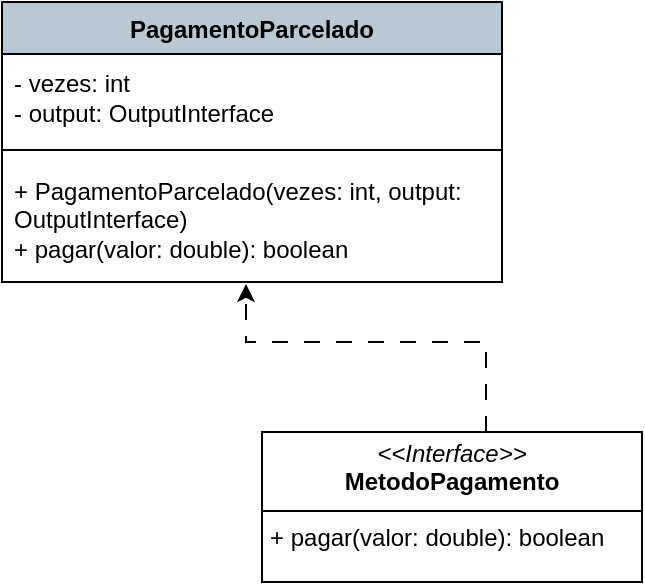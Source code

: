 <mxfile version="24.9.1">
  <diagram name="Página-1" id="fWMTIbcNsQOpy8A1PGce">
    <mxGraphModel dx="3675" dy="744" grid="1" gridSize="10" guides="1" tooltips="1" connect="1" arrows="1" fold="1" page="1" pageScale="1" pageWidth="827" pageHeight="1169" math="0" shadow="0">
      <root>
        <mxCell id="0" />
        <mxCell id="1" parent="0" />
        <mxCell id="70ImLUCsCOPVCxheIOKG-1" value="PagamentoParcelado" style="swimlane;fontStyle=1;align=center;verticalAlign=top;childLayout=stackLayout;horizontal=1;startSize=26;horizontalStack=0;resizeParent=1;resizeParentMax=0;resizeLast=0;collapsible=1;marginBottom=0;whiteSpace=wrap;html=1;fillColor=#BAC8D3;" vertex="1" parent="1">
          <mxGeometry x="-2285" y="295" width="250" height="140" as="geometry" />
        </mxCell>
        <mxCell id="70ImLUCsCOPVCxheIOKG-2" value="- vezes: int&lt;div&gt;- output: OutputInterface &lt;/div&gt;" style="text;strokeColor=none;fillColor=none;align=left;verticalAlign=middle;spacingLeft=4;spacingRight=4;overflow=hidden;rotatable=0;points=[[0,0.5],[1,0.5]];portConstraint=eastwest;whiteSpace=wrap;html=1;" vertex="1" parent="70ImLUCsCOPVCxheIOKG-1">
          <mxGeometry y="26" width="250" height="44" as="geometry" />
        </mxCell>
        <mxCell id="70ImLUCsCOPVCxheIOKG-3" value="" style="line;strokeWidth=1;fillColor=none;align=left;verticalAlign=middle;spacingTop=-1;spacingLeft=3;spacingRight=3;rotatable=0;labelPosition=right;points=[];portConstraint=eastwest;strokeColor=inherit;" vertex="1" parent="70ImLUCsCOPVCxheIOKG-1">
          <mxGeometry y="70" width="250" height="8" as="geometry" />
        </mxCell>
        <mxCell id="70ImLUCsCOPVCxheIOKG-4" value="&lt;div&gt;&lt;span style=&quot;background-color: initial;&quot;&gt;+ PagamentoParcelado(vezes: int, output: OutputInterface)&lt;/span&gt;&lt;/div&gt;&lt;div&gt;&lt;span style=&quot;background-color: initial;&quot;&gt;+ pagar(valor: double): boolean&lt;/span&gt;&lt;span style=&quot;background-color: initial;&quot;&gt;&amp;nbsp; &amp;nbsp; &amp;nbsp; &amp;nbsp; &amp;nbsp;&lt;/span&gt;&lt;br&gt;&lt;/div&gt;" style="text;strokeColor=none;fillColor=none;align=left;verticalAlign=middle;spacingLeft=4;spacingRight=4;overflow=hidden;rotatable=0;points=[[0,0.5],[1,0.5]];portConstraint=eastwest;whiteSpace=wrap;html=1;" vertex="1" parent="70ImLUCsCOPVCxheIOKG-1">
          <mxGeometry y="78" width="250" height="62" as="geometry" />
        </mxCell>
        <mxCell id="70ImLUCsCOPVCxheIOKG-5" value="&lt;p style=&quot;margin:0px;margin-top:4px;text-align:center;&quot;&gt;&lt;i&gt;&amp;lt;&amp;lt;Interface&amp;gt;&amp;gt;&lt;/i&gt;&lt;br&gt;&lt;b&gt;MetodoPagamento&lt;/b&gt;&lt;/p&gt;&lt;hr size=&quot;1&quot; style=&quot;border-style:solid;&quot;&gt;&lt;p style=&quot;margin:0px;margin-left:4px;&quot;&gt;+ pagar(valor: double): boolean &lt;br&gt;&lt;/p&gt;" style="verticalAlign=top;align=left;overflow=fill;html=1;whiteSpace=wrap;" vertex="1" parent="1">
          <mxGeometry x="-2155" y="510" width="190" height="75" as="geometry" />
        </mxCell>
        <mxCell id="70ImLUCsCOPVCxheIOKG-6" style="edgeStyle=orthogonalEdgeStyle;rounded=0;orthogonalLoop=1;jettySize=auto;html=1;entryX=0.488;entryY=1.016;entryDx=0;entryDy=0;entryPerimeter=0;dashed=1;dashPattern=8 8;" edge="1" parent="1" source="70ImLUCsCOPVCxheIOKG-5" target="70ImLUCsCOPVCxheIOKG-4">
          <mxGeometry relative="1" as="geometry">
            <Array as="points">
              <mxPoint x="-2043" y="465" />
              <mxPoint x="-2163" y="465" />
            </Array>
          </mxGeometry>
        </mxCell>
      </root>
    </mxGraphModel>
  </diagram>
</mxfile>
